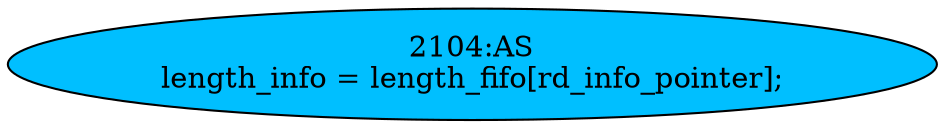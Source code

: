 strict digraph "" {
	node [label="\N"];
	"2104:AS"	 [ast="<pyverilog.vparser.ast.Assign object at 0x7f44f6b6bb50>",
		def_var="['length_info']",
		fillcolor=deepskyblue,
		label="2104:AS
length_info = length_fifo[rd_info_pointer];",
		statements="[]",
		style=filled,
		typ=Assign,
		use_var="['length_fifo', 'rd_info_pointer']"];
}
